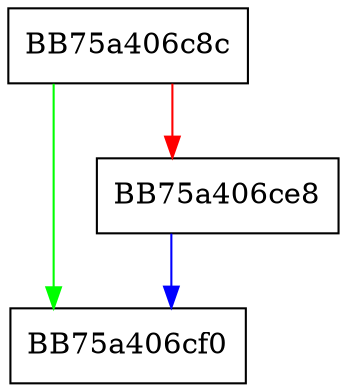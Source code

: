 digraph VirtualReg {
  node [shape="box"];
  graph [splines=ortho];
  BB75a406c8c -> BB75a406cf0 [color="green"];
  BB75a406c8c -> BB75a406ce8 [color="red"];
  BB75a406ce8 -> BB75a406cf0 [color="blue"];
}